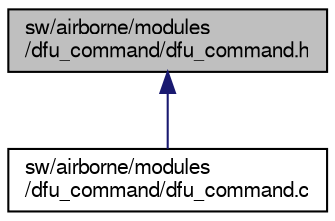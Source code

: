 digraph "sw/airborne/modules/dfu_command/dfu_command.h"
{
  edge [fontname="FreeSans",fontsize="10",labelfontname="FreeSans",labelfontsize="10"];
  node [fontname="FreeSans",fontsize="10",shape=record];
  Node1 [label="sw/airborne/modules\l/dfu_command/dfu_command.h",height=0.2,width=0.4,color="black", fillcolor="grey75", style="filled", fontcolor="black"];
  Node1 -> Node2 [dir="back",color="midnightblue",fontsize="10",style="solid",fontname="FreeSans"];
  Node2 [label="sw/airborne/modules\l/dfu_command/dfu_command.c",height=0.2,width=0.4,color="black", fillcolor="white", style="filled",URL="$dfu__command_8c.html"];
}
